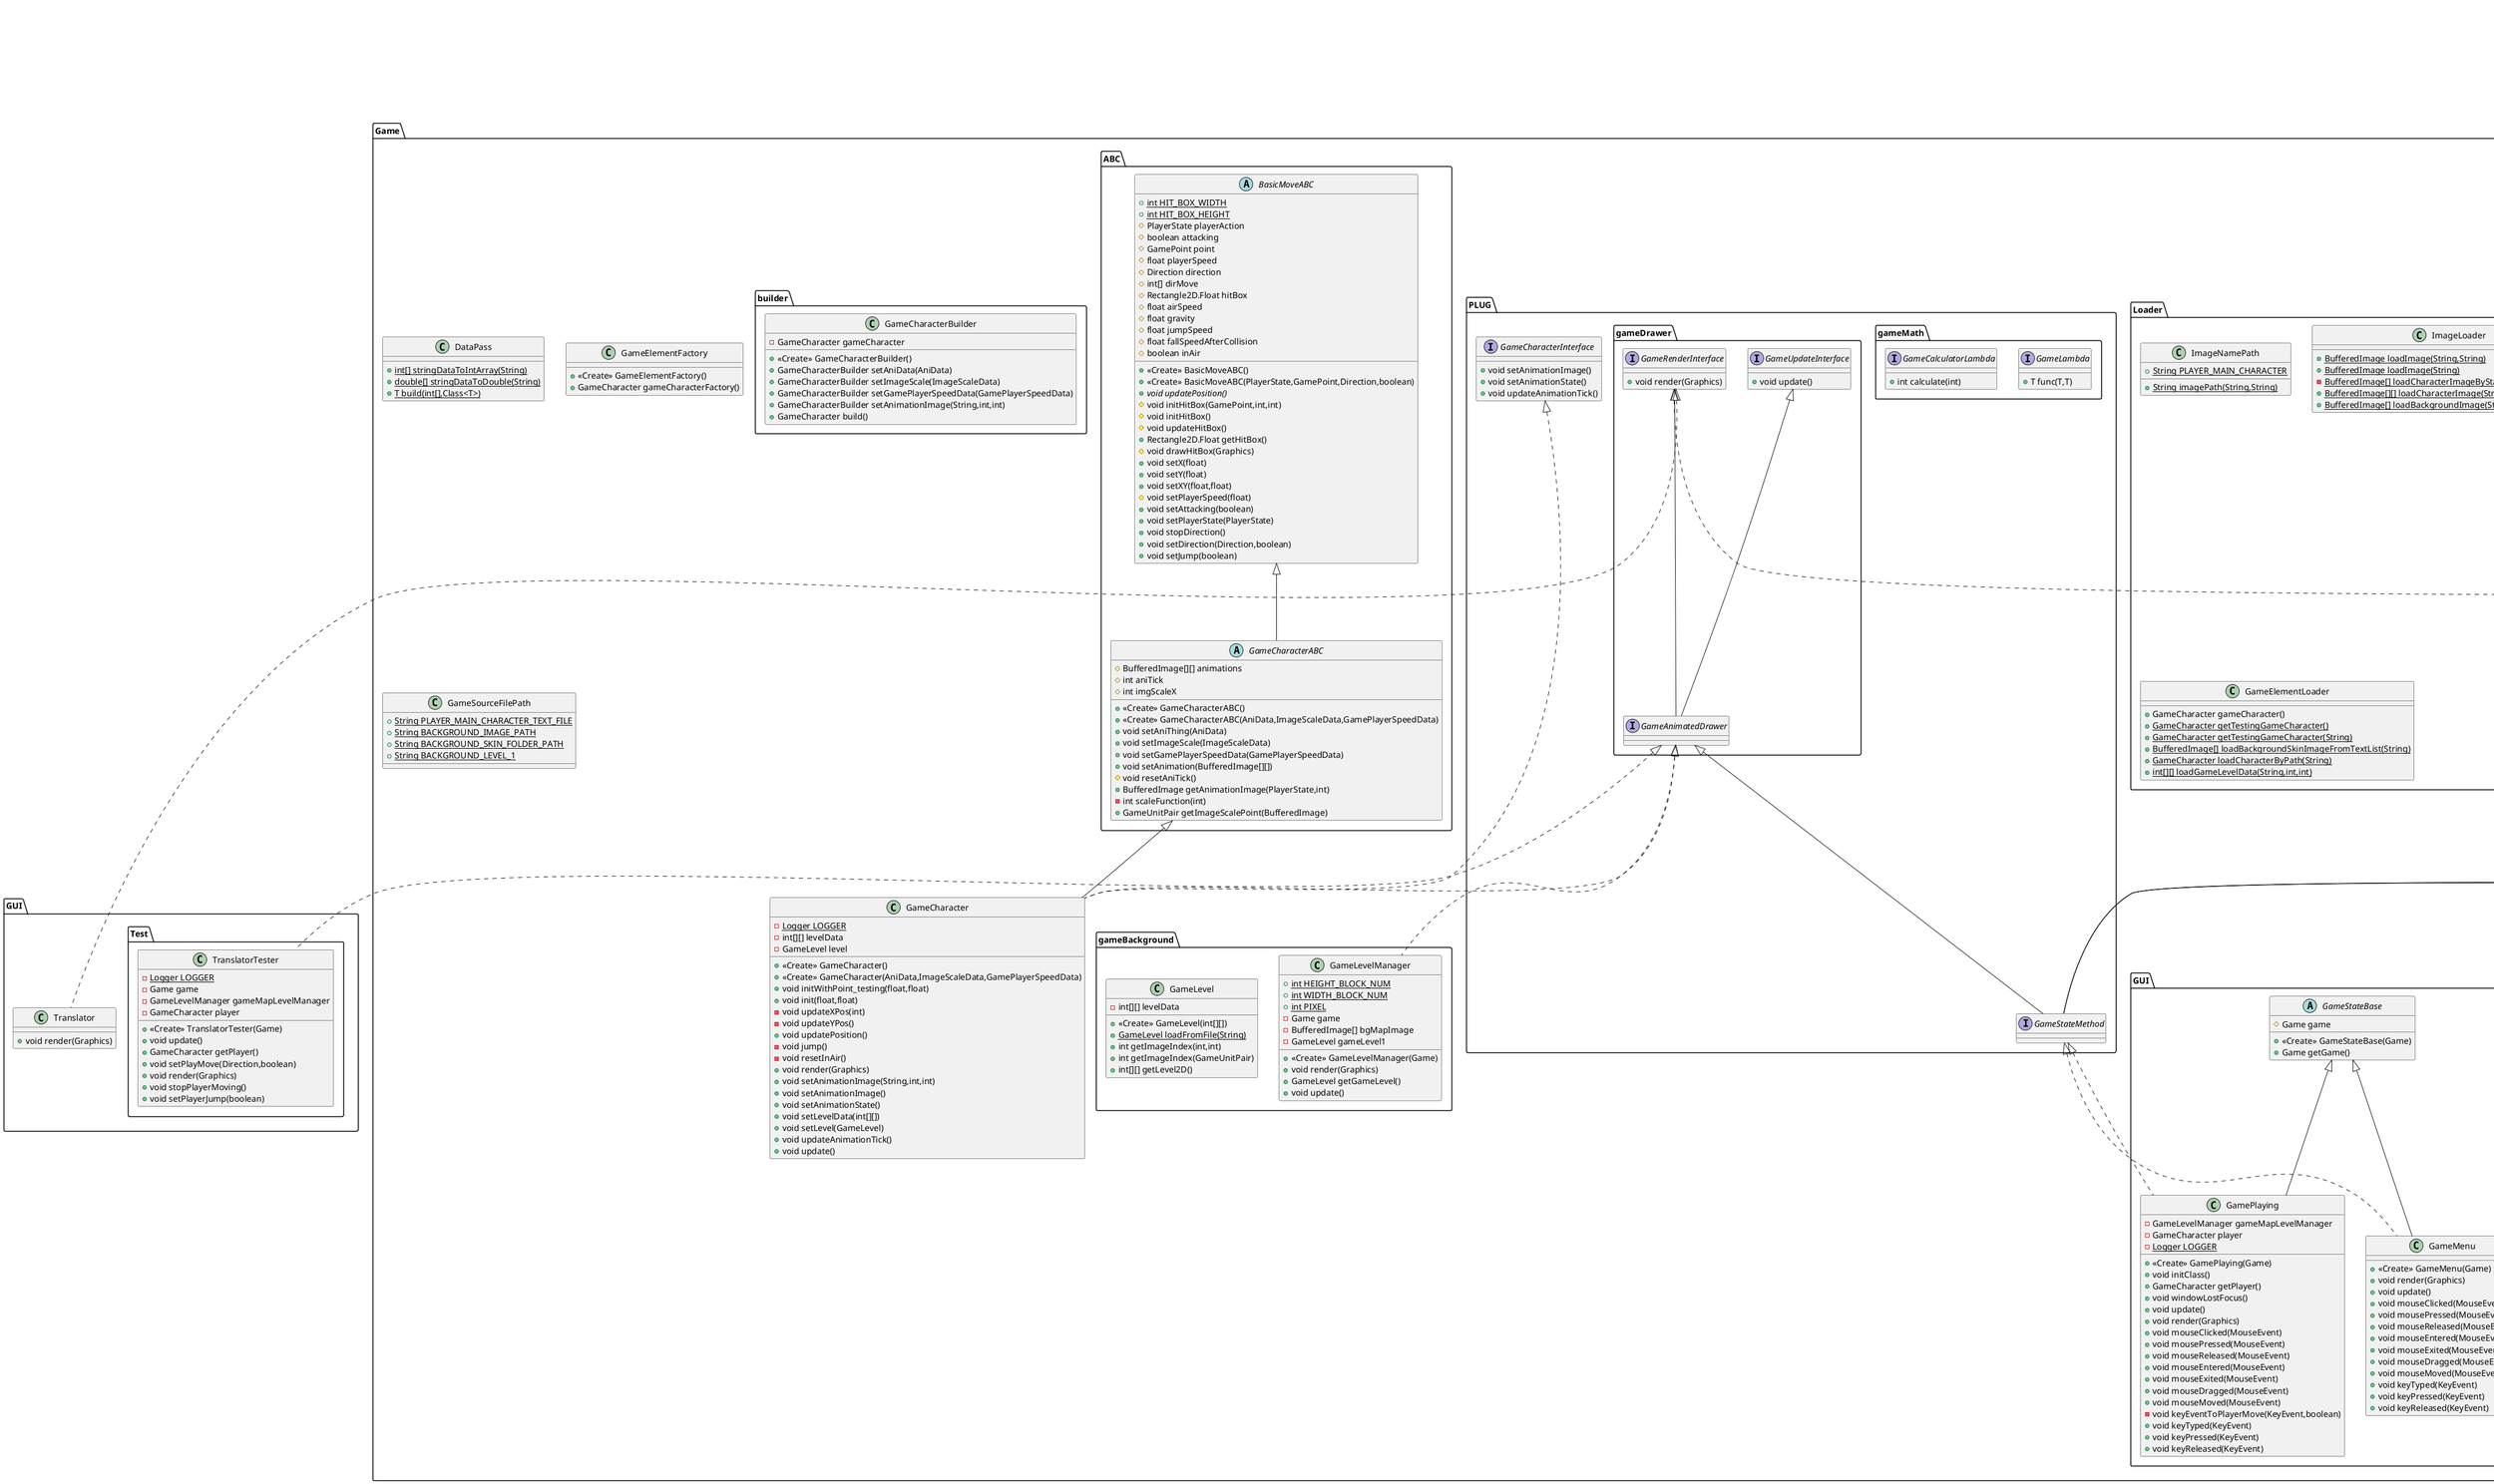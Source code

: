 @startuml
class Game.GUI.GamePlaying {
- GameLevelManager gameMapLevelManager
- GameCharacter player
- {static} Logger LOGGER
+ <<Create>> GamePlaying(Game)
+ void initClass()
+ GameCharacter getPlayer()
+ void windowLostFocus()
+ void update()
+ void render(Graphics)
+ void mouseClicked(MouseEvent)
+ void mousePressed(MouseEvent)
+ void mouseReleased(MouseEvent)
+ void mouseEntered(MouseEvent)
+ void mouseExited(MouseEvent)
+ void mouseDragged(MouseEvent)
+ void mouseMoved(MouseEvent)
- void keyEventToPlayerMove(KeyEvent,boolean)
+ void keyTyped(KeyEvent)
+ void keyPressed(KeyEvent)
+ void keyReleased(KeyEvent)
}
class main.Main {
+ {static} void main(String[])
}
enum base.loader.FileNameFormatter {
+  TEXT
+  IMAGE
- String fileType
~ <<Create>> FileNameFormatter(String)
+ String type()
+ {static} String of(String,FileNameFormatter)
}
class Game.DataPass {
+ {static} int[] stringDataToIntArray(String)
+ {static} double[] stringDataToDouble(String)
+ {static} T build(int[],Class<T>)
}
class main.Game {
- GameWindow gameWindow
- GamePanel gamePanel
- TranslatorTester translator
- Thread gameThread
- {static} double FPS
- {static} double UPS
- {static} Logger LOGGER
+ <<Create>> Game()
- void initClasses()
+ void runGame()
+ void run()
+ TranslatorTester getTranslator()
+ void render(Graphics)
+ void windowLostFocus()
}
class logic.input.KeyboardInputs {
- Game game
+ <<Create>> KeyboardInputs(Game)
- Direction keyEventToMoveCommand(KeyEvent)
- void updatePlayerMoveState(Direction,boolean)
+ void keyTyped(KeyEvent)
+ void keyPressed(KeyEvent)
+ void keyReleased(KeyEvent)
}
abstract class Game.GUI.GameStateBase {
# Game game
+ <<Create>> GameStateBase(Game)
+ Game getGame()
}
enum logic.input.Direction {
+  UP
+  DOWN
+  LEFT
+  RIGHT
+  NONE
+ String cmd
+ int index
~ <<Create>> Direction(String,int)
+ boolean isMoving()
}
class Game.GameElementFactory {
+ <<Create>> GameElementFactory()
+ GameCharacter gameCharacterFactory()
}
class logic.Controller.GameHelpMethods {
- {static} boolean outOfWindow(float,float)
- {static} boolean IsSolid(float,float,GameLevel)
+ {static} boolean canMoveHere(GamePoint,float,float,GameLevel)
+ {static} boolean isOnTheFloor(GamePoint,float,float,GameLevel)
}
class logic.input.MouseInputs {
- Game game
+ <<Create>> MouseInputs(Game)
+ void mouseDragged(MouseEvent)
+ void mouseMoved(MouseEvent)
+ void mouseClicked(MouseEvent)
+ void mousePressed(MouseEvent)
+ void mouseReleased(MouseEvent)
+ void mouseEntered(MouseEvent)
+ void mouseExited(MouseEvent)
}
enum Game.state.GameState {
+  PLAYING
+  MENU
- {static} GameState state
+ {static} GameState getState()
+ {static} void setState(GameState)
}
enum Game.gameBase.GameCalculator {
+  ADD
+  SUB
+  MUL
+  DIV
+ {static} GameUnitPair calculate(int,int,GameCalculator,int)
+ {static} GameUnitPair calculate(int,int,GameCalculatorLambda)
}
class Game.Loader.ImageNamePath {
+ {static} String PLAYER_MAIN_CHARACTER
+ {static} String imagePath(String,String)
}
class Game.GameSourceFilePath {
+ {static} String PLAYER_MAIN_CHARACTER_TEXT_FILE
+ {static} String BACKGROUND_IMAGE_PATH
+ {static} String BACKGROUND_SKIN_FOLDER_PATH
+ {static} String BACKGROUND_LEVEL_1
}
class Game.gameBase.GamePoint {
+ <<Create>> GamePoint()
+ <<Create>> GamePoint(int,int)
+ <<Create>> GamePoint(float,float)
+ <<Create>> GamePoint(GameUnitPair)
+ <<Create>> GamePoint(Point)
+ void addToX(float)
+ void subToX(float)
+ void mulToX(float)
+ void divToX(float)
+ void addToY(float)
+ void subToY(float)
+ void mulToY(float)
+ void divToY(float)
+ boolean equals(Object)
+ String toString()
+ {static} double distance(GameUnitPair,GameUnitPair)
+ {static} GamePoint add(GameUnitPair,GameUnitPair)
+ {static} GamePoint sub(GameUnitPair,GameUnitPair)
+ {static} GamePoint mul(GameUnitPair,GameUnitPair)
+ {static} double dot(GameUnitPair,GameUnitPair)
}
interface Game.PLUG.gameMath.GameLambda {
+ T func(T,T)
}
class Game.gameBackground.GameLevelManager {
+ {static} int HEIGHT_BLOCK_NUM
+ {static} int WIDTH_BLOCK_NUM
+ {static} int PIXEL
- Game game
- BufferedImage[] bgMapImage
- GameLevel gameLevel1
+ <<Create>> GameLevelManager(Game)
+ void render(Graphics)
+ GameLevel getGameLevel()
+ void update()
}
interface Game.PLUG.gameDrawer.GameUpdateInterface {
+ void update()
}
abstract class Game.ABC.BasicMoveABC {
+ {static} int HIT_BOX_WIDTH
+ {static} int HIT_BOX_HEIGHT
# PlayerState playerAction
# boolean attacking
# GamePoint point
# float playerSpeed
# Direction direction
# int[] dirMove
# Rectangle2D.Float hitBox
# float airSpeed
# float gravity
# float jumpSpeed
# float fallSpeedAfterCollision
# boolean inAir
+ <<Create>> BasicMoveABC()
+ <<Create>> BasicMoveABC(PlayerState,GamePoint,Direction,boolean)
+ {abstract}void updatePosition()
# void initHitBox(GamePoint,int,int)
# void initHitBox()
# void updateHitBox()
+ Rectangle2D.Float getHitBox()
# void drawHitBox(Graphics)
+ void setX(float)
+ void setY(float)
+ void setXY(float,float)
# void setPlayerSpeed(float)
+ void setAttacking(boolean)
+ void setPlayerState(PlayerState)
+ void stopDirection()
+ void setDirection(Direction,boolean)
+ void setJump(boolean)
}
class Game.Loader.ImageLoader {
+ {static} BufferedImage loadImage(String,String)
+ {static} BufferedImage loadImage(String)
- {static} BufferedImage[] loadCharacterImageByState(String,PlayerState)
+ {static} BufferedImage[][] loadCharacterImage(String,int,int)
+ {static} BufferedImage[] loadBackgroundImage(String,int,int,int)
}
class GUI.Test.TranslatorTester {
- {static} Logger LOGGER
- Game game
- GameLevelManager gameMapLevelManager
- GameCharacter player
+ <<Create>> TranslatorTester(Game)
+ void update()
+ GameCharacter getPlayer()
+ void setPlayMove(Direction,boolean)
+ void render(Graphics)
+ void stopPlayerMoving()
+ void setPlayerJump(boolean)
}
class main.GamePanel {
- Game game
- MouseInputs mouseInputs
- KeyboardInputs keyboardInputs
+ <<Create>> GamePanel(Game)
+ void init()
+ void paintComponent(Graphics)
+ Game getGame()
}
class GUI.Translator {
+ void render(Graphics)
}
class Game.gameBackground.GameLevel {
- int[][] levelData
+ <<Create>> GameLevel(int[][])
+ {static} GameLevel loadFromFile(String)
+ int getImageIndex(int,int)
+ int getImageIndex(GameUnitPair)
+ int[][] getLevel2D()
}
abstract class Game.ABC.GameCharacterABC {
# BufferedImage[][] animations
# int aniTick
# int imgScaleX
+ <<Create>> GameCharacterABC()
+ <<Create>> GameCharacterABC(AniData,ImageScaleData,GamePlayerSpeedData)
+ void setAniThing(AniData)
+ void setImageScale(ImageScaleData)
+ void setGamePlayerSpeedData(GamePlayerSpeedData)
+ void setAnimation(BufferedImage[][])
# void resetAniTick()
+ BufferedImage getAnimationImage(PlayerState,int)
- int scaleFunction(int)
+ GameUnitPair getImageScalePoint(BufferedImage)
}
class Game.GUI.GameMenu {
+ <<Create>> GameMenu(Game)
+ void render(Graphics)
+ void update()
+ void mouseClicked(MouseEvent)
+ void mousePressed(MouseEvent)
+ void mouseReleased(MouseEvent)
+ void mouseEntered(MouseEvent)
+ void mouseExited(MouseEvent)
+ void mouseDragged(MouseEvent)
+ void mouseMoved(MouseEvent)
+ void keyTyped(KeyEvent)
+ void keyPressed(KeyEvent)
+ void keyReleased(KeyEvent)
}
class Game.gameBase.GameUnitPair {
+ float x
+ <<Create>> GameUnitPair()
+ <<Create>> GameUnitPair(int,int)
+ <<Create>> GameUnitPair(float,float)
+ <<Create>> GameUnitPair(Point)
+ <<Create>> GameUnitPair(GameUnitPair)
+ {static} GameUnitPair buildGameUnitPair(int,int)
+ {static} GameUnitPair buildGameUnitPair(float,float)
+ {static} GameUnitPair buildGameUnitPair(Point)
+ GameUnitPair getPoint()
+ Point toIntPoint()
+ void setAll(float,float)
+ GameUnitPair getSizePoint()
+ void copy(GameUnitPair)
+ void copy(Point)
+ GameUnitPair add(float)
+ GameUnitPair sub(float)
+ GameUnitPair mul(float)
+ GameUnitPair div(float)
}
class Game.builder.GameCharacterBuilder {
- GameCharacter gameCharacter
+ <<Create>> GameCharacterBuilder()
+ GameCharacterBuilder setAniData(AniData)
+ GameCharacterBuilder setImageScale(ImageScaleData)
+ GameCharacterBuilder setGamePlayerSpeedData(GamePlayerSpeedData)
+ GameCharacterBuilder setAnimationImage(String,int,int)
+ GameCharacter build()
}
class Game.Loader.GameElementLoader {
+ GameCharacter gameCharacter()
+ {static} GameCharacter getTestingGameCharacter()
+ {static} GameCharacter getTestingGameCharacter(String)
+ {static} BufferedImage[] loadBackgroundSkinImageFromTextList(String)
+ {static} GameCharacter loadCharacterByPath(String)
+ {static} int[][] loadGameLevelData(String,int,int)
}
class main.GameWindow {
+ <<Create>> GameWindow()
+ void init(GamePanel)
- WindowFocusListener settingWindowFocusListener(GamePanel)
}
enum Game.state.PlayerState {
+  IDLE
+  MOVING
+  JUMP
+  ATTACKING
+  HIT
+  FALLING
+ int num
+ int frameNumber
+ String imageString
~ <<Create>> PlayerState(int,int,String)
}
class Game.GameCharacter {
- {static} Logger LOGGER
- int[][] levelData
- GameLevel level
+ <<Create>> GameCharacter()
+ <<Create>> GameCharacter(AniData,ImageScaleData,GamePlayerSpeedData)
+ void initWithPoint_testing(float,float)
+ void init(float,float)
- void updateXPos(int)
- void updateYPos()
+ void updatePosition()
- void jump()
- void resetInAir()
+ void render(Graphics)
+ void setAnimationImage(String,int,int)
+ void setAnimationImage()
+ void setAnimationState()
+ void setLevelData(int[][])
+ void setLevel(GameLevel)
+ void updateAnimationTick()
+ void update()
}
interface Game.PLUG.gameMath.GameCalculatorLambda {
+ int calculate(int)
}
interface Game.PLUG.GameCharacterInterface {
+ void setAnimationImage()
+ void setAnimationState()
+ void updateAnimationTick()
}
class base.loader.BaseLoader {
- {static} Logger LOGGER
- {static} String pathToAbsolutePath(String)
+ {static} InputStream loadFile(String)
+ {static} BufferedImage convertToImage(InputStream)
+ {static} BufferedImage loadImage(String)
+ {static} URI getURI(Class<T>,String)
+ {static} List<String> loadTextFile(String)
}
class base.BaseGameConstant {
+ {static} int TILES_DEFAULT_SIZE
+ {static} float SCALE
+ {static} int TILES_IN_WIDTH
+ {static} int TILES_IN_HEIGHT
+ {static} int TILES_SIZE
+ {static} int GAME_WIDTH
+ {static} int GAME_HEIGHT
}
interface Game.PLUG.GameStateMethod {
}
interface Game.PLUG.gameDrawer.GameAnimatedDrawer {
}
interface Game.PLUG.gameDrawer.GameRenderInterface {
+ void render(Graphics)
}


Game.PLUG.GameStateMethod <|.. Game.GUI.GamePlaying
Game.GUI.GameStateBase <|-- Game.GUI.GamePlaying
main.Runnable <|.. main.Game
Game.PLUG.gameDrawer.GameRenderInterface <|.. main.Game
base.BaseGameConstant <|-- main.Game
java.awt.event.KeyListener <|.. logic.input.KeyboardInputs
java.awt.event.MouseListener <|.. logic.input.MouseInputs
java.awt.event.MouseMotionListener <|.. logic.input.MouseInputs
Game.gameBase.GameUnitPair <|-- Game.gameBase.GamePoint
Game.PLUG.gameDrawer.GameAnimatedDrawer <|.. Game.gameBackground.GameLevelManager
Game.PLUG.gameDrawer.GameAnimatedDrawer <|.. GUI.Test.TranslatorTester
javax.swing.JPanel <|-- main.GamePanel
Game.PLUG.gameDrawer.GameRenderInterface <|.. GUI.Translator
Game.ABC.BasicMoveABC <|-- Game.ABC.GameCharacterABC
Game.PLUG.GameStateMethod <|.. Game.GUI.GameMenu
Game.GUI.GameStateBase <|-- Game.GUI.GameMenu
javax.swing.JFrame <|-- main.GameWindow
Game.PLUG.GameCharacterInterface <|.. Game.GameCharacter
Game.PLUG.gameDrawer.GameAnimatedDrawer <|.. Game.GameCharacter
Game.ABC.GameCharacterABC <|-- Game.GameCharacter
Game.PLUG.gameDrawer.GameAnimatedDrawer <|-- Game.PLUG.GameStateMethod
java.awt.event.MouseListener <|-- Game.PLUG.GameStateMethod
java.awt.event.MouseMotionListener <|-- Game.PLUG.GameStateMethod
java.awt.event.KeyListener <|-- Game.PLUG.GameStateMethod
Game.PLUG.gameDrawer.GameUpdateInterface <|-- Game.PLUG.gameDrawer.GameAnimatedDrawer
Game.PLUG.gameDrawer.GameRenderInterface <|-- Game.PLUG.gameDrawer.GameAnimatedDrawer
@enduml